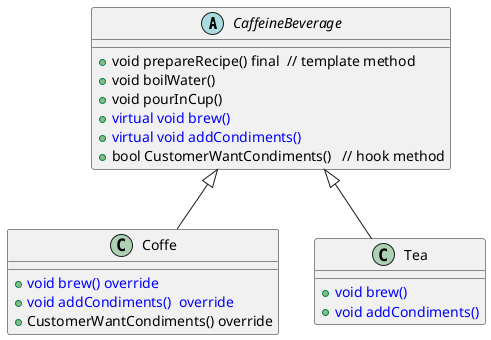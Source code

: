 @startuml Template Method Pattern
abstract class CaffeineBeverage{
    + void prepareRecipe() final  // template method
    + void boilWater()
    + void pourInCup()
    + <color:blue>virtual void brew()   
    + <color:blue>virtual void addCondiments()  
    + bool CustomerWantCondiments()   // hook method
}
' brew: brew sth, to make a hot drink of tea or coffee

class Coffe extends CaffeineBeverage{
    + <color:blue>void brew() override
    + <color:blue>void addCondiments()  override
    + CustomerWantCondiments() override
}

class Tea extends CaffeineBeverage{
    + <color:blue>void brew()
    + <color:blue>void addCondiments()
}

@enduml